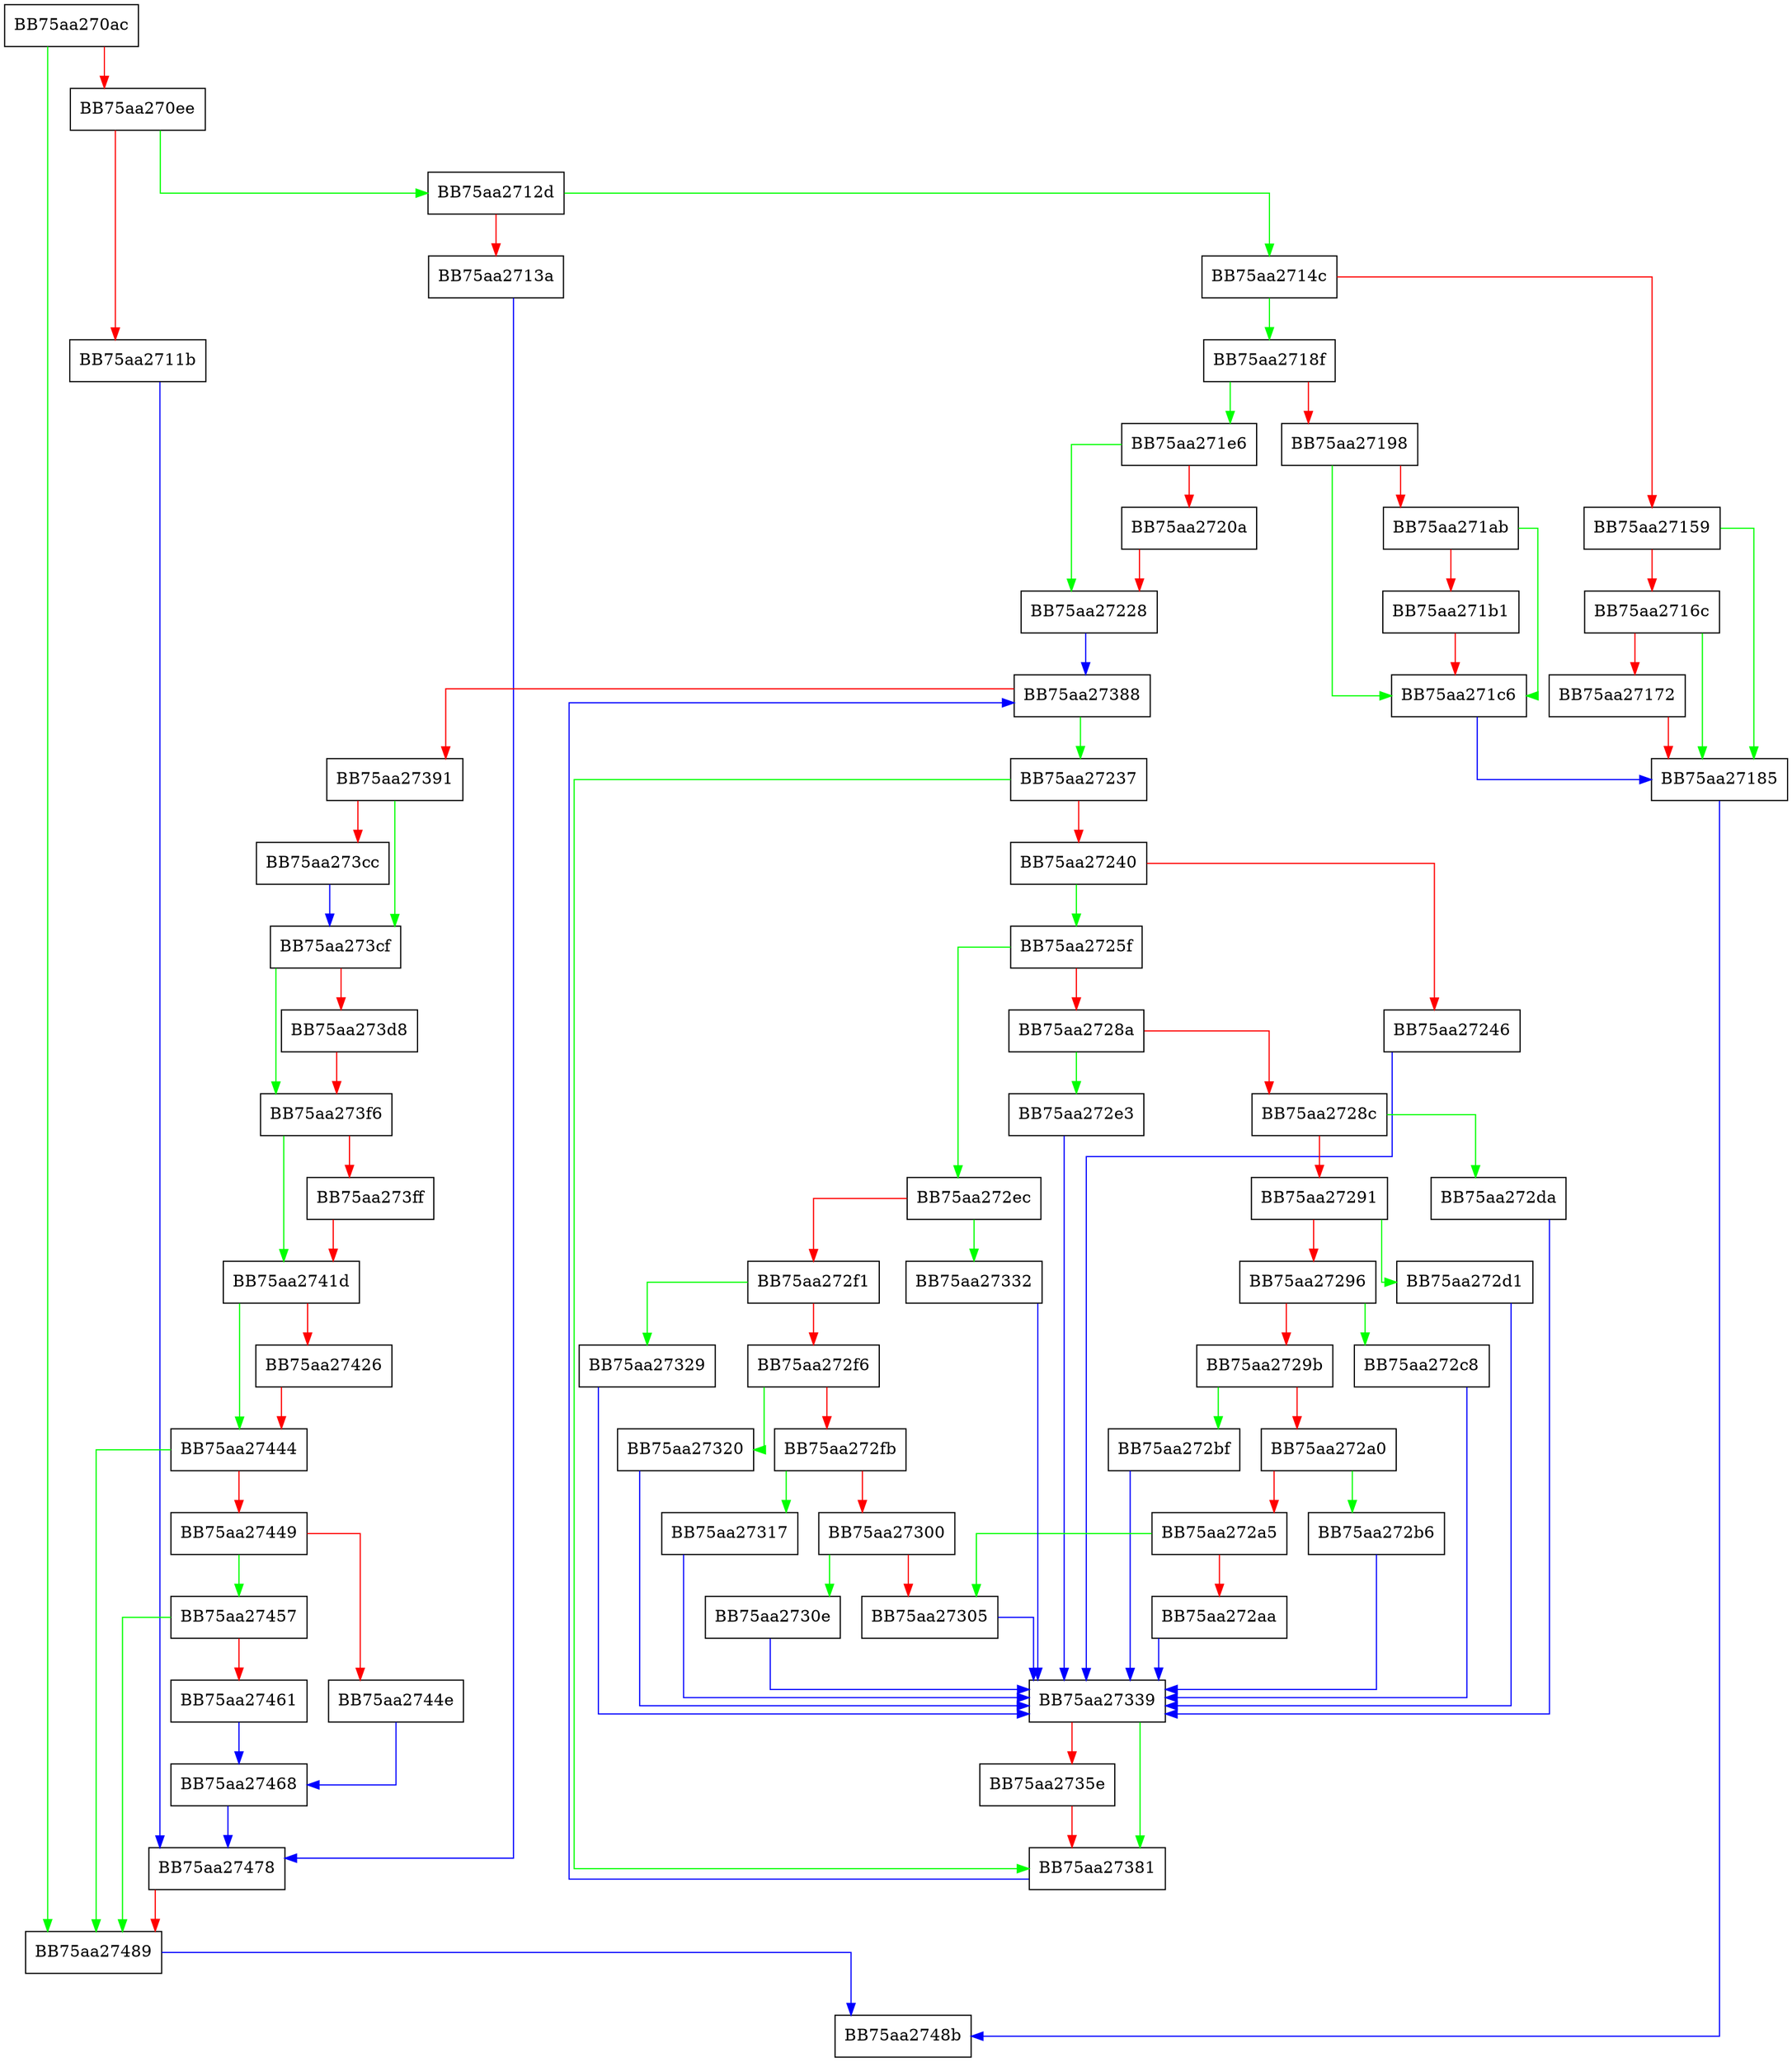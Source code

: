 digraph AddMpAttributes {
  node [shape="box"];
  graph [splines=ortho];
  BB75aa270ac -> BB75aa27489 [color="green"];
  BB75aa270ac -> BB75aa270ee [color="red"];
  BB75aa270ee -> BB75aa2712d [color="green"];
  BB75aa270ee -> BB75aa2711b [color="red"];
  BB75aa2711b -> BB75aa27478 [color="blue"];
  BB75aa2712d -> BB75aa2714c [color="green"];
  BB75aa2712d -> BB75aa2713a [color="red"];
  BB75aa2713a -> BB75aa27478 [color="blue"];
  BB75aa2714c -> BB75aa2718f [color="green"];
  BB75aa2714c -> BB75aa27159 [color="red"];
  BB75aa27159 -> BB75aa27185 [color="green"];
  BB75aa27159 -> BB75aa2716c [color="red"];
  BB75aa2716c -> BB75aa27185 [color="green"];
  BB75aa2716c -> BB75aa27172 [color="red"];
  BB75aa27172 -> BB75aa27185 [color="red"];
  BB75aa27185 -> BB75aa2748b [color="blue"];
  BB75aa2718f -> BB75aa271e6 [color="green"];
  BB75aa2718f -> BB75aa27198 [color="red"];
  BB75aa27198 -> BB75aa271c6 [color="green"];
  BB75aa27198 -> BB75aa271ab [color="red"];
  BB75aa271ab -> BB75aa271c6 [color="green"];
  BB75aa271ab -> BB75aa271b1 [color="red"];
  BB75aa271b1 -> BB75aa271c6 [color="red"];
  BB75aa271c6 -> BB75aa27185 [color="blue"];
  BB75aa271e6 -> BB75aa27228 [color="green"];
  BB75aa271e6 -> BB75aa2720a [color="red"];
  BB75aa2720a -> BB75aa27228 [color="red"];
  BB75aa27228 -> BB75aa27388 [color="blue"];
  BB75aa27237 -> BB75aa27381 [color="green"];
  BB75aa27237 -> BB75aa27240 [color="red"];
  BB75aa27240 -> BB75aa2725f [color="green"];
  BB75aa27240 -> BB75aa27246 [color="red"];
  BB75aa27246 -> BB75aa27339 [color="blue"];
  BB75aa2725f -> BB75aa272ec [color="green"];
  BB75aa2725f -> BB75aa2728a [color="red"];
  BB75aa2728a -> BB75aa272e3 [color="green"];
  BB75aa2728a -> BB75aa2728c [color="red"];
  BB75aa2728c -> BB75aa272da [color="green"];
  BB75aa2728c -> BB75aa27291 [color="red"];
  BB75aa27291 -> BB75aa272d1 [color="green"];
  BB75aa27291 -> BB75aa27296 [color="red"];
  BB75aa27296 -> BB75aa272c8 [color="green"];
  BB75aa27296 -> BB75aa2729b [color="red"];
  BB75aa2729b -> BB75aa272bf [color="green"];
  BB75aa2729b -> BB75aa272a0 [color="red"];
  BB75aa272a0 -> BB75aa272b6 [color="green"];
  BB75aa272a0 -> BB75aa272a5 [color="red"];
  BB75aa272a5 -> BB75aa27305 [color="green"];
  BB75aa272a5 -> BB75aa272aa [color="red"];
  BB75aa272aa -> BB75aa27339 [color="blue"];
  BB75aa272b6 -> BB75aa27339 [color="blue"];
  BB75aa272bf -> BB75aa27339 [color="blue"];
  BB75aa272c8 -> BB75aa27339 [color="blue"];
  BB75aa272d1 -> BB75aa27339 [color="blue"];
  BB75aa272da -> BB75aa27339 [color="blue"];
  BB75aa272e3 -> BB75aa27339 [color="blue"];
  BB75aa272ec -> BB75aa27332 [color="green"];
  BB75aa272ec -> BB75aa272f1 [color="red"];
  BB75aa272f1 -> BB75aa27329 [color="green"];
  BB75aa272f1 -> BB75aa272f6 [color="red"];
  BB75aa272f6 -> BB75aa27320 [color="green"];
  BB75aa272f6 -> BB75aa272fb [color="red"];
  BB75aa272fb -> BB75aa27317 [color="green"];
  BB75aa272fb -> BB75aa27300 [color="red"];
  BB75aa27300 -> BB75aa2730e [color="green"];
  BB75aa27300 -> BB75aa27305 [color="red"];
  BB75aa27305 -> BB75aa27339 [color="blue"];
  BB75aa2730e -> BB75aa27339 [color="blue"];
  BB75aa27317 -> BB75aa27339 [color="blue"];
  BB75aa27320 -> BB75aa27339 [color="blue"];
  BB75aa27329 -> BB75aa27339 [color="blue"];
  BB75aa27332 -> BB75aa27339 [color="blue"];
  BB75aa27339 -> BB75aa27381 [color="green"];
  BB75aa27339 -> BB75aa2735e [color="red"];
  BB75aa2735e -> BB75aa27381 [color="red"];
  BB75aa27381 -> BB75aa27388 [color="blue"];
  BB75aa27388 -> BB75aa27237 [color="green"];
  BB75aa27388 -> BB75aa27391 [color="red"];
  BB75aa27391 -> BB75aa273cf [color="green"];
  BB75aa27391 -> BB75aa273cc [color="red"];
  BB75aa273cc -> BB75aa273cf [color="blue"];
  BB75aa273cf -> BB75aa273f6 [color="green"];
  BB75aa273cf -> BB75aa273d8 [color="red"];
  BB75aa273d8 -> BB75aa273f6 [color="red"];
  BB75aa273f6 -> BB75aa2741d [color="green"];
  BB75aa273f6 -> BB75aa273ff [color="red"];
  BB75aa273ff -> BB75aa2741d [color="red"];
  BB75aa2741d -> BB75aa27444 [color="green"];
  BB75aa2741d -> BB75aa27426 [color="red"];
  BB75aa27426 -> BB75aa27444 [color="red"];
  BB75aa27444 -> BB75aa27489 [color="green"];
  BB75aa27444 -> BB75aa27449 [color="red"];
  BB75aa27449 -> BB75aa27457 [color="green"];
  BB75aa27449 -> BB75aa2744e [color="red"];
  BB75aa2744e -> BB75aa27468 [color="blue"];
  BB75aa27457 -> BB75aa27489 [color="green"];
  BB75aa27457 -> BB75aa27461 [color="red"];
  BB75aa27461 -> BB75aa27468 [color="blue"];
  BB75aa27468 -> BB75aa27478 [color="blue"];
  BB75aa27478 -> BB75aa27489 [color="red"];
  BB75aa27489 -> BB75aa2748b [color="blue"];
}